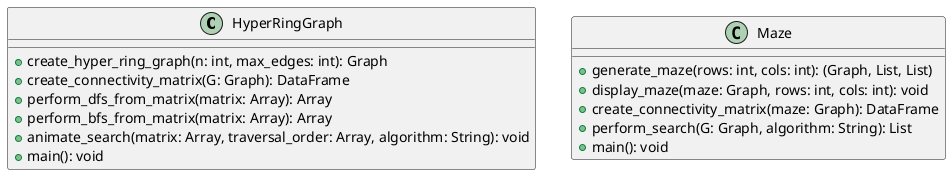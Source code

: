 @startuml

class HyperRingGraph {
    +create_hyper_ring_graph(n: int, max_edges: int): Graph
    +create_connectivity_matrix(G: Graph): DataFrame
    +perform_dfs_from_matrix(matrix: Array): Array
    +perform_bfs_from_matrix(matrix: Array): Array
    +animate_search(matrix: Array, traversal_order: Array, algorithm: String): void
    +main(): void
}

class Maze {
    +generate_maze(rows: int, cols: int): (Graph, List, List)
    +display_maze(maze: Graph, rows: int, cols: int): void
    +create_connectivity_matrix(maze: Graph): DataFrame
    +perform_search(G: Graph, algorithm: String): List
    +main(): void
}
@enduml
